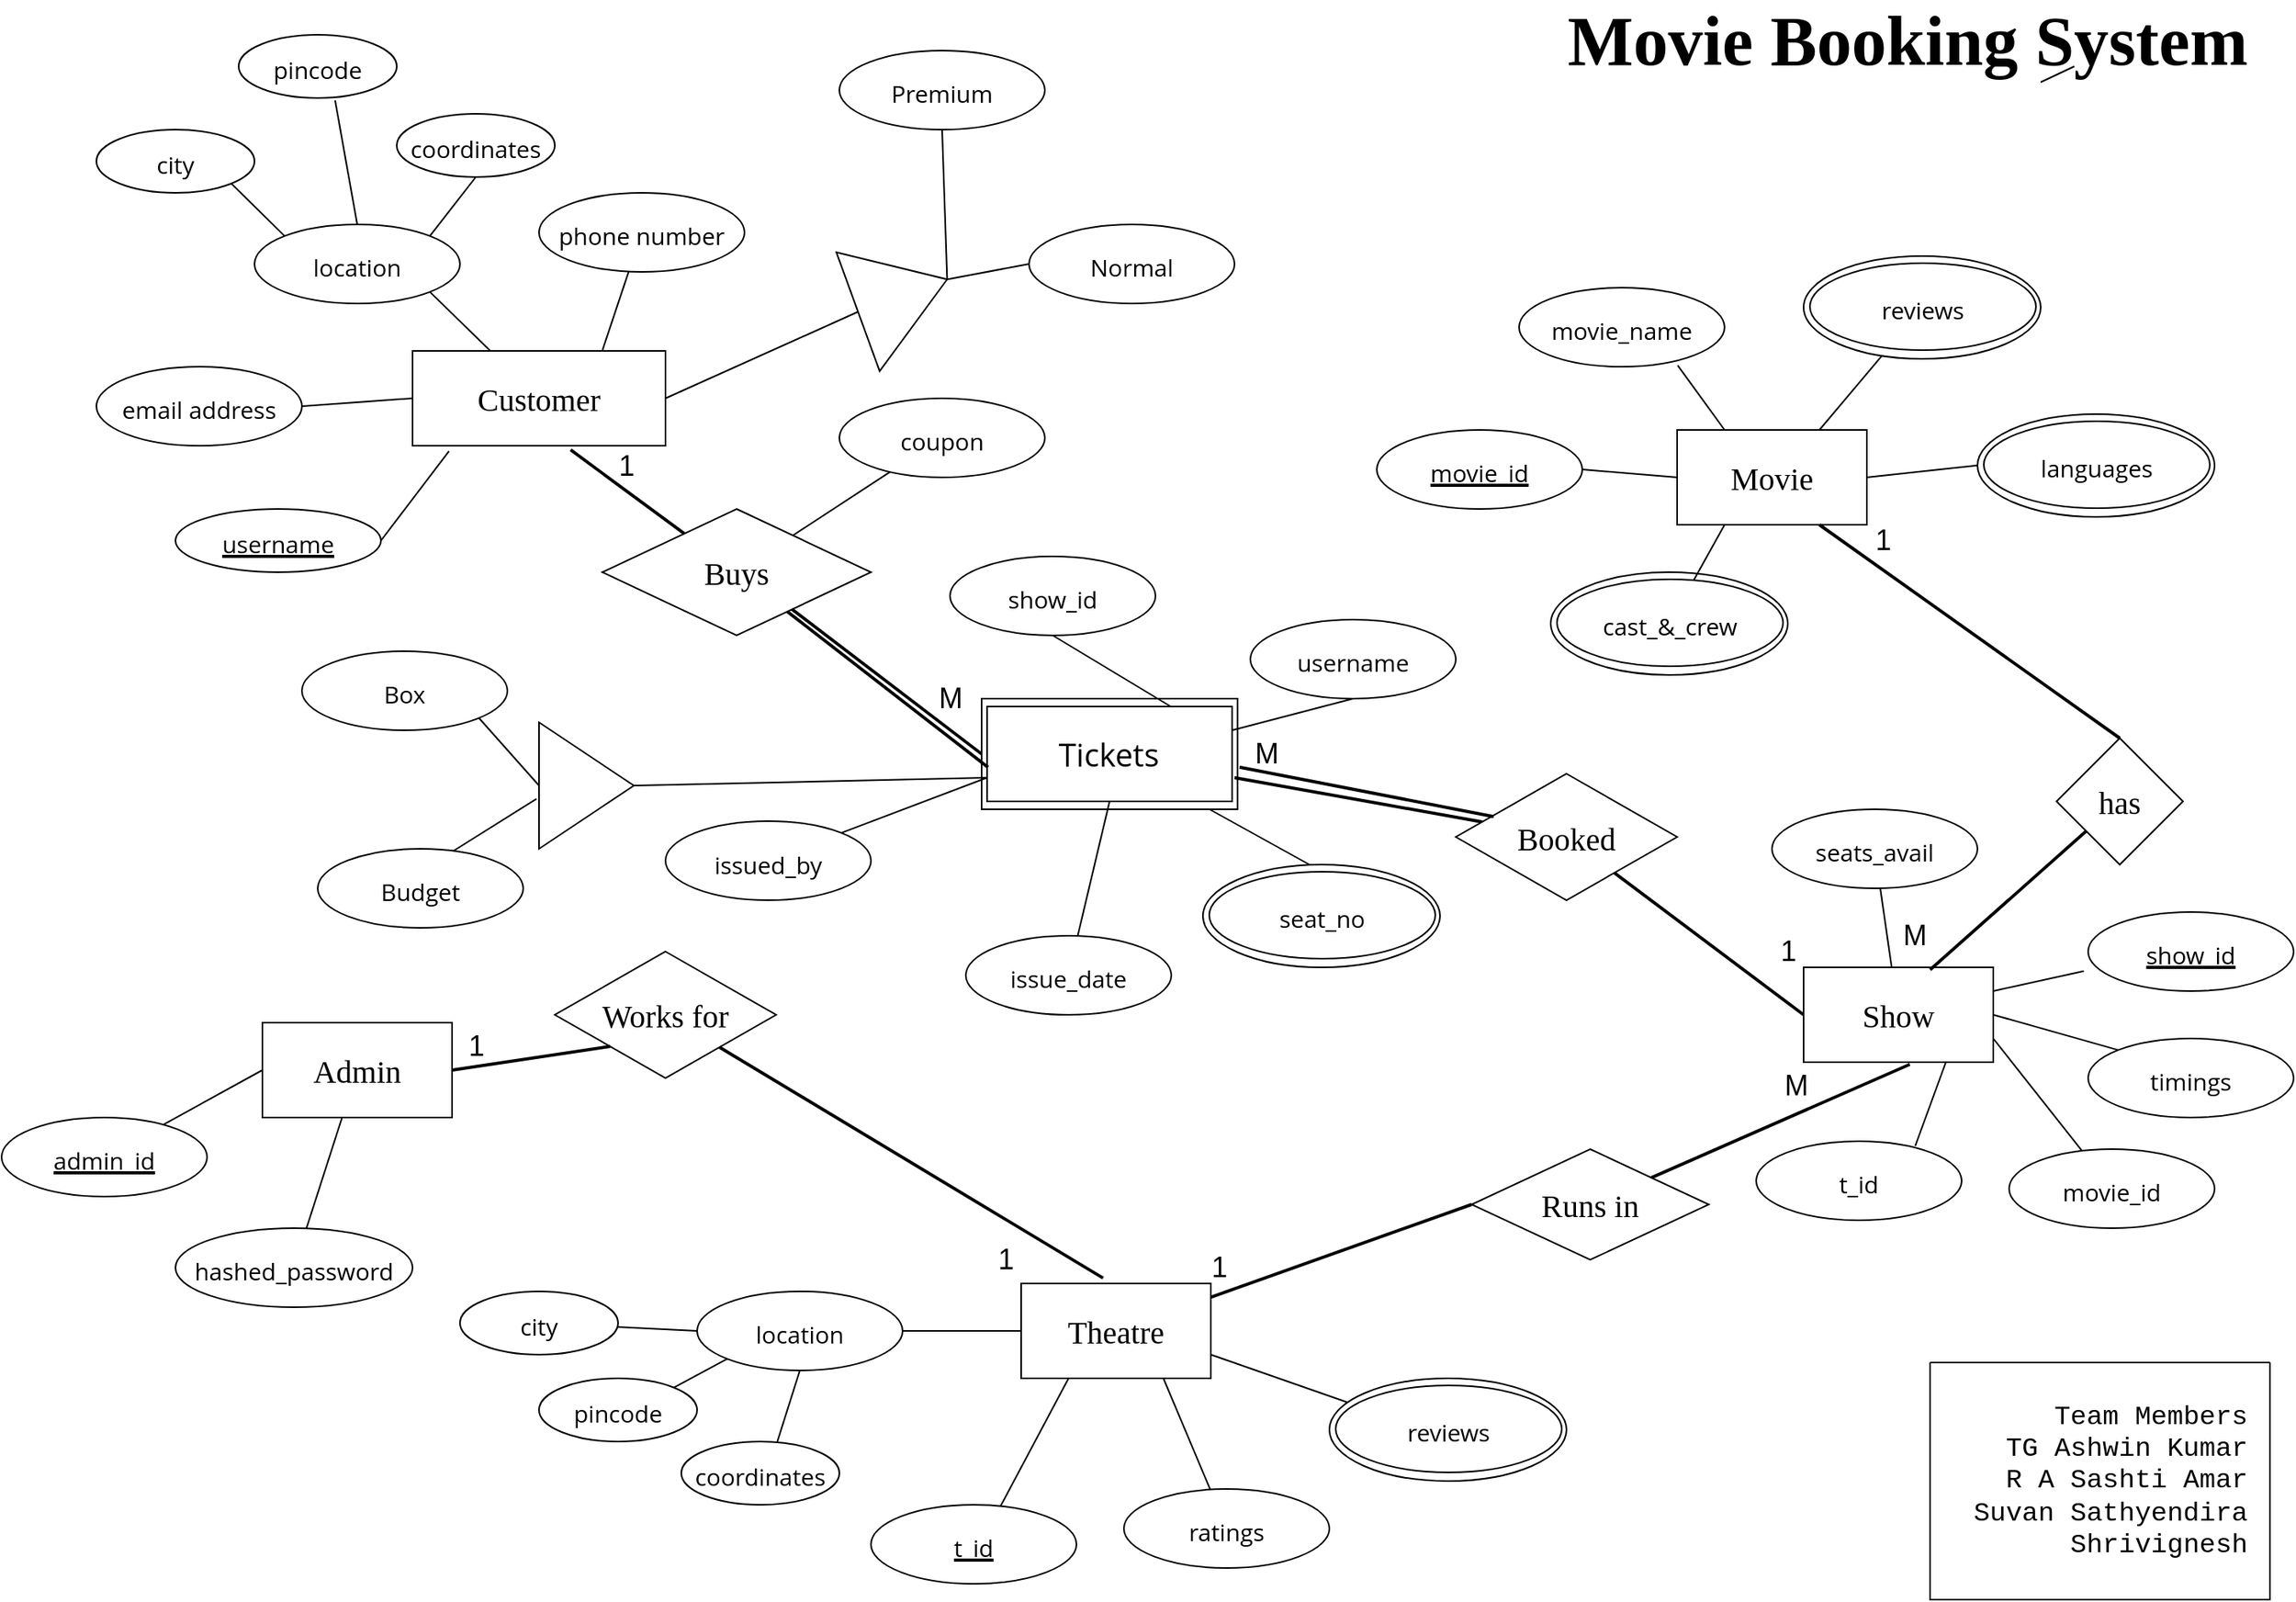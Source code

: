 <mxfile version="18.1.3" type="github">
  <diagram id="R2lEEEUBdFMjLlhIrx00" name="Page-1">
    <mxGraphModel dx="1888" dy="1639" grid="1" gridSize="10" guides="1" tooltips="1" connect="1" arrows="1" fold="1" page="1" pageScale="1" pageWidth="850" pageHeight="1100" math="0" shadow="0" extFonts="Permanent Marker^https://fonts.googleapis.com/css?family=Permanent+Marker">
      <root>
        <mxCell id="0" />
        <mxCell id="1" parent="0" />
        <mxCell id="-V91luH7FTuImWQMiuqp-3" value="" style="group;strokeColor=none;" parent="1" vertex="1" connectable="0">
          <mxGeometry x="400" y="290" width="161.88" height="70" as="geometry" />
        </mxCell>
        <mxCell id="-V91luH7FTuImWQMiuqp-2" value="" style="rounded=0;whiteSpace=wrap;html=1;" parent="-V91luH7FTuImWQMiuqp-3" vertex="1">
          <mxGeometry width="161.88" height="70" as="geometry" />
        </mxCell>
        <mxCell id="-V91luH7FTuImWQMiuqp-1" value="&lt;font data-font-src=&quot;https://fonts.googleapis.com/css?family=Open+Sans&quot; face=&quot;Open Sans&quot; style=&quot;font-size: 20px;&quot;&gt;Tickets&lt;/font&gt;" style="rounded=0;whiteSpace=wrap;html=1;" parent="-V91luH7FTuImWQMiuqp-3" vertex="1">
          <mxGeometry x="3.44" y="5" width="155" height="60" as="geometry" />
        </mxCell>
        <mxCell id="-V91luH7FTuImWQMiuqp-4" value="Customer" style="rounded=0;whiteSpace=wrap;html=1;fontFamily=Tahoma;fontSize=20;" parent="1" vertex="1">
          <mxGeometry x="40" y="70" width="160" height="60" as="geometry" />
        </mxCell>
        <mxCell id="-V91luH7FTuImWQMiuqp-5" value="Admin" style="rounded=0;whiteSpace=wrap;html=1;fontFamily=Tahoma;fontSize=20;" parent="1" vertex="1">
          <mxGeometry x="-55" y="495" width="120" height="60" as="geometry" />
        </mxCell>
        <mxCell id="-V91luH7FTuImWQMiuqp-92" style="edgeStyle=none;rounded=0;orthogonalLoop=1;jettySize=auto;html=1;exitX=1;exitY=0.5;exitDx=0;exitDy=0;entryX=0;entryY=0.5;entryDx=0;entryDy=0;fontFamily=Open Sans;fontSource=https%3A%2F%2Ffonts.googleapis.com%2Fcss%3Ffamily%3DOpen%2BSans;fontSize=15;startArrow=none;startFill=0;endArrow=none;endFill=0;" parent="1" source="-V91luH7FTuImWQMiuqp-6" target="-V91luH7FTuImWQMiuqp-91" edge="1">
          <mxGeometry relative="1" as="geometry" />
        </mxCell>
        <mxCell id="-V91luH7FTuImWQMiuqp-93" style="edgeStyle=none;rounded=0;orthogonalLoop=1;jettySize=auto;html=1;exitX=0.75;exitY=0;exitDx=0;exitDy=0;entryX=0.331;entryY=0.969;entryDx=0;entryDy=0;entryPerimeter=0;fontFamily=Open Sans;fontSource=https%3A%2F%2Ffonts.googleapis.com%2Fcss%3Ffamily%3DOpen%2BSans;fontSize=15;startArrow=none;startFill=0;endArrow=none;endFill=0;" parent="1" source="-V91luH7FTuImWQMiuqp-6" target="-V91luH7FTuImWQMiuqp-84" edge="1">
          <mxGeometry relative="1" as="geometry" />
        </mxCell>
        <mxCell id="-V91luH7FTuImWQMiuqp-94" style="edgeStyle=none;rounded=0;orthogonalLoop=1;jettySize=auto;html=1;exitX=0.25;exitY=0;exitDx=0;exitDy=0;entryX=0.772;entryY=0.983;entryDx=0;entryDy=0;entryPerimeter=0;fontFamily=Open Sans;fontSource=https%3A%2F%2Ffonts.googleapis.com%2Fcss%3Ffamily%3DOpen%2BSans;fontSize=15;startArrow=none;startFill=0;endArrow=none;endFill=0;" parent="1" source="-V91luH7FTuImWQMiuqp-6" target="-V91luH7FTuImWQMiuqp-86" edge="1">
          <mxGeometry relative="1" as="geometry" />
        </mxCell>
        <mxCell id="-V91luH7FTuImWQMiuqp-95" style="edgeStyle=none;rounded=0;orthogonalLoop=1;jettySize=auto;html=1;exitX=0;exitY=0.5;exitDx=0;exitDy=0;entryX=1;entryY=0.5;entryDx=0;entryDy=0;fontFamily=Open Sans;fontSource=https%3A%2F%2Ffonts.googleapis.com%2Fcss%3Ffamily%3DOpen%2BSans;fontSize=15;startArrow=none;startFill=0;endArrow=none;endFill=0;" parent="1" source="-V91luH7FTuImWQMiuqp-6" target="-V91luH7FTuImWQMiuqp-87" edge="1">
          <mxGeometry relative="1" as="geometry" />
        </mxCell>
        <mxCell id="-V91luH7FTuImWQMiuqp-6" value="Movie" style="rounded=0;whiteSpace=wrap;html=1;fontFamily=Tahoma;fontSize=20;" parent="1" vertex="1">
          <mxGeometry x="840" y="120" width="120" height="60" as="geometry" />
        </mxCell>
        <mxCell id="-V91luH7FTuImWQMiuqp-106" style="edgeStyle=none;rounded=0;orthogonalLoop=1;jettySize=auto;html=1;exitX=0.75;exitY=1;exitDx=0;exitDy=0;entryX=0.774;entryY=0.06;entryDx=0;entryDy=0;entryPerimeter=0;fontFamily=Open Sans;fontSource=https%3A%2F%2Ffonts.googleapis.com%2Fcss%3Ffamily%3DOpen%2BSans;fontSize=15;startArrow=none;startFill=0;endArrow=none;endFill=0;" parent="1" source="-V91luH7FTuImWQMiuqp-7" target="-V91luH7FTuImWQMiuqp-105" edge="1">
          <mxGeometry relative="1" as="geometry" />
        </mxCell>
        <mxCell id="-V91luH7FTuImWQMiuqp-107" style="edgeStyle=none;rounded=0;orthogonalLoop=1;jettySize=auto;html=1;exitX=1;exitY=0.75;exitDx=0;exitDy=0;fontFamily=Open Sans;fontSource=https%3A%2F%2Ffonts.googleapis.com%2Fcss%3Ffamily%3DOpen%2BSans;fontSize=15;startArrow=none;startFill=0;endArrow=none;endFill=0;" parent="1" source="-V91luH7FTuImWQMiuqp-7" target="-V91luH7FTuImWQMiuqp-104" edge="1">
          <mxGeometry relative="1" as="geometry" />
        </mxCell>
        <mxCell id="-V91luH7FTuImWQMiuqp-108" style="edgeStyle=none;rounded=0;orthogonalLoop=1;jettySize=auto;html=1;exitX=-0.021;exitY=0.747;exitDx=0;exitDy=0;fontFamily=Open Sans;fontSource=https%3A%2F%2Ffonts.googleapis.com%2Fcss%3Ffamily%3DOpen%2BSans;fontSize=15;startArrow=none;startFill=0;endArrow=none;endFill=0;exitPerimeter=0;entryX=1;entryY=0.25;entryDx=0;entryDy=0;" parent="1" source="-V91luH7FTuImWQMiuqp-102" target="-V91luH7FTuImWQMiuqp-7" edge="1">
          <mxGeometry relative="1" as="geometry" />
        </mxCell>
        <mxCell id="-V91luH7FTuImWQMiuqp-109" style="edgeStyle=none;rounded=0;orthogonalLoop=1;jettySize=auto;html=1;exitX=1;exitY=0.5;exitDx=0;exitDy=0;entryX=0;entryY=0;entryDx=0;entryDy=0;fontFamily=Open Sans;fontSource=https%3A%2F%2Ffonts.googleapis.com%2Fcss%3Ffamily%3DOpen%2BSans;fontSize=15;startArrow=none;startFill=0;endArrow=none;endFill=0;" parent="1" source="-V91luH7FTuImWQMiuqp-7" target="-V91luH7FTuImWQMiuqp-103" edge="1">
          <mxGeometry relative="1" as="geometry" />
        </mxCell>
        <mxCell id="-V91luH7FTuImWQMiuqp-7" value="Show" style="rounded=0;whiteSpace=wrap;html=1;fontFamily=Tahoma;fontSize=20;" parent="1" vertex="1">
          <mxGeometry x="920" y="460" width="120" height="60" as="geometry" />
        </mxCell>
        <mxCell id="-V91luH7FTuImWQMiuqp-8" value="Buys" style="rhombus;whiteSpace=wrap;html=1;fontFamily=Tahoma;fontSize=20;" parent="1" vertex="1">
          <mxGeometry x="160" y="170" width="170" height="80" as="geometry" />
        </mxCell>
        <mxCell id="-V91luH7FTuImWQMiuqp-16" style="rounded=0;orthogonalLoop=1;jettySize=auto;html=1;entryX=0;entryY=0.5;entryDx=0;entryDy=0;fontFamily=Tahoma;fontSize=20;startArrow=none;startFill=0;endArrow=none;endFill=0;strokeWidth=2;" parent="1" source="-V91luH7FTuImWQMiuqp-13" target="-V91luH7FTuImWQMiuqp-14" edge="1">
          <mxGeometry relative="1" as="geometry" />
        </mxCell>
        <mxCell id="-V91luH7FTuImWQMiuqp-73" style="edgeStyle=none;rounded=0;orthogonalLoop=1;jettySize=auto;html=1;exitX=0.25;exitY=1;exitDx=0;exitDy=0;entryX=0.627;entryY=0.034;entryDx=0;entryDy=0;entryPerimeter=0;fontFamily=Open Sans;fontSource=https%3A%2F%2Ffonts.googleapis.com%2Fcss%3Ffamily%3DOpen%2BSans;fontSize=15;startArrow=none;startFill=0;endArrow=none;endFill=0;" parent="1" source="-V91luH7FTuImWQMiuqp-13" target="-V91luH7FTuImWQMiuqp-65" edge="1">
          <mxGeometry relative="1" as="geometry" />
        </mxCell>
        <mxCell id="-V91luH7FTuImWQMiuqp-74" style="edgeStyle=none;rounded=0;orthogonalLoop=1;jettySize=auto;html=1;exitX=0.75;exitY=1;exitDx=0;exitDy=0;fontFamily=Open Sans;fontSource=https%3A%2F%2Ffonts.googleapis.com%2Fcss%3Ffamily%3DOpen%2BSans;fontSize=15;startArrow=none;startFill=0;endArrow=none;endFill=0;" parent="1" source="-V91luH7FTuImWQMiuqp-13" target="-V91luH7FTuImWQMiuqp-66" edge="1">
          <mxGeometry relative="1" as="geometry" />
        </mxCell>
        <mxCell id="-V91luH7FTuImWQMiuqp-75" style="edgeStyle=none;rounded=0;orthogonalLoop=1;jettySize=auto;html=1;exitX=1;exitY=0.75;exitDx=0;exitDy=0;entryX=0.075;entryY=0.233;entryDx=0;entryDy=0;entryPerimeter=0;fontFamily=Open Sans;fontSource=https%3A%2F%2Ffonts.googleapis.com%2Fcss%3Ffamily%3DOpen%2BSans;fontSize=15;startArrow=none;startFill=0;endArrow=none;endFill=0;" parent="1" source="-V91luH7FTuImWQMiuqp-13" target="-V91luH7FTuImWQMiuqp-71" edge="1">
          <mxGeometry relative="1" as="geometry" />
        </mxCell>
        <mxCell id="-V91luH7FTuImWQMiuqp-77" style="edgeStyle=none;rounded=0;orthogonalLoop=1;jettySize=auto;html=1;entryX=1;entryY=0.5;entryDx=0;entryDy=0;fontFamily=Open Sans;fontSource=https%3A%2F%2Ffonts.googleapis.com%2Fcss%3Ffamily%3DOpen%2BSans;fontSize=15;startArrow=none;startFill=0;endArrow=none;endFill=0;" parent="1" source="-V91luH7FTuImWQMiuqp-13" target="-V91luH7FTuImWQMiuqp-58" edge="1">
          <mxGeometry relative="1" as="geometry" />
        </mxCell>
        <mxCell id="-V91luH7FTuImWQMiuqp-13" value="Theatre" style="rounded=0;whiteSpace=wrap;html=1;fontFamily=Tahoma;fontSize=20;" parent="1" vertex="1">
          <mxGeometry x="425" y="660" width="120" height="60" as="geometry" />
        </mxCell>
        <mxCell id="-V91luH7FTuImWQMiuqp-17" style="rounded=0;orthogonalLoop=1;jettySize=auto;html=1;entryX=0.56;entryY=1.023;entryDx=0;entryDy=0;entryPerimeter=0;fontFamily=Tahoma;fontSize=20;startArrow=none;startFill=0;endArrow=none;endFill=0;strokeWidth=2;" parent="1" source="-V91luH7FTuImWQMiuqp-14" target="-V91luH7FTuImWQMiuqp-7" edge="1">
          <mxGeometry relative="1" as="geometry" />
        </mxCell>
        <mxCell id="-V91luH7FTuImWQMiuqp-14" value="Runs in" style="rhombus;whiteSpace=wrap;html=1;fontFamily=Tahoma;fontSize=20;" parent="1" vertex="1">
          <mxGeometry x="710" y="575" width="150" height="70" as="geometry" />
        </mxCell>
        <mxCell id="-V91luH7FTuImWQMiuqp-18" value="Works for" style="rhombus;whiteSpace=wrap;html=1;fontFamily=Tahoma;fontSize=20;" parent="1" vertex="1">
          <mxGeometry x="130" y="450" width="140" height="80" as="geometry" />
        </mxCell>
        <mxCell id="-V91luH7FTuImWQMiuqp-22" style="rounded=0;orthogonalLoop=1;jettySize=auto;html=1;fontFamily=Tahoma;fontSize=20;startArrow=none;startFill=0;entryX=0.667;entryY=0.025;entryDx=0;entryDy=0;entryPerimeter=0;endArrow=none;endFill=0;strokeWidth=2;" parent="1" source="-V91luH7FTuImWQMiuqp-21" target="-V91luH7FTuImWQMiuqp-7" edge="1">
          <mxGeometry relative="1" as="geometry">
            <mxPoint x="890" y="410" as="targetPoint" />
          </mxGeometry>
        </mxCell>
        <mxCell id="-V91luH7FTuImWQMiuqp-23" style="rounded=0;orthogonalLoop=1;jettySize=auto;html=1;entryX=0.75;entryY=1;entryDx=0;entryDy=0;fontFamily=Tahoma;fontSize=20;exitX=0.5;exitY=0;exitDx=0;exitDy=0;startArrow=none;startFill=0;endArrow=none;endFill=0;strokeWidth=2;" parent="1" source="-V91luH7FTuImWQMiuqp-21" target="-V91luH7FTuImWQMiuqp-6" edge="1">
          <mxGeometry relative="1" as="geometry" />
        </mxCell>
        <mxCell id="-V91luH7FTuImWQMiuqp-21" value="has" style="rhombus;whiteSpace=wrap;html=1;fontFamily=Tahoma;fontSize=20;" parent="1" vertex="1">
          <mxGeometry x="1080" y="315" width="80" height="80" as="geometry" />
        </mxCell>
        <mxCell id="-V91luH7FTuImWQMiuqp-25" style="rounded=0;orthogonalLoop=1;jettySize=auto;html=1;fontFamily=Tahoma;fontSize=20;startArrow=none;startFill=0;endArrow=none;endFill=0;strokeWidth=2;" parent="1" source="-V91luH7FTuImWQMiuqp-24" edge="1">
          <mxGeometry relative="1" as="geometry">
            <mxPoint x="560" y="340" as="targetPoint" />
          </mxGeometry>
        </mxCell>
        <mxCell id="-V91luH7FTuImWQMiuqp-26" style="rounded=0;orthogonalLoop=1;jettySize=auto;html=1;entryX=0;entryY=0.5;entryDx=0;entryDy=0;fontFamily=Tahoma;fontSize=20;startArrow=none;startFill=0;endArrow=none;endFill=0;strokeWidth=2;" parent="1" source="-V91luH7FTuImWQMiuqp-24" target="-V91luH7FTuImWQMiuqp-7" edge="1">
          <mxGeometry relative="1" as="geometry" />
        </mxCell>
        <mxCell id="-V91luH7FTuImWQMiuqp-24" value="Booked" style="rhombus;whiteSpace=wrap;html=1;fontFamily=Tahoma;fontSize=20;" parent="1" vertex="1">
          <mxGeometry x="700" y="337.5" width="140" height="80" as="geometry" />
        </mxCell>
        <mxCell id="-V91luH7FTuImWQMiuqp-40" style="edgeStyle=none;rounded=0;orthogonalLoop=1;jettySize=auto;html=1;exitX=1;exitY=0.5;exitDx=0;exitDy=0;entryX=0.144;entryY=1.058;entryDx=0;entryDy=0;entryPerimeter=0;fontFamily=Open Sans;fontSource=https%3A%2F%2Ffonts.googleapis.com%2Fcss%3Ffamily%3DOpen%2BSans;fontSize=15;startArrow=none;startFill=0;endArrow=none;endFill=0;" parent="1" source="-V91luH7FTuImWQMiuqp-27" target="-V91luH7FTuImWQMiuqp-4" edge="1">
          <mxGeometry relative="1" as="geometry" />
        </mxCell>
        <mxCell id="-V91luH7FTuImWQMiuqp-27" value="&lt;font data-font-src=&quot;https://fonts.googleapis.com/css?family=Open+Sans&quot; face=&quot;Open Sans&quot; style=&quot;font-size: 15px;&quot;&gt;username&lt;/font&gt;" style="ellipse;whiteSpace=wrap;html=1;fontFamily=Tahoma;fontSize=20;fontStyle=4" parent="1" vertex="1">
          <mxGeometry x="-110" y="170" width="130" height="40" as="geometry" />
        </mxCell>
        <mxCell id="-V91luH7FTuImWQMiuqp-39" style="rounded=0;orthogonalLoop=1;jettySize=auto;html=1;exitX=1;exitY=0.5;exitDx=0;exitDy=0;entryX=0;entryY=0.5;entryDx=0;entryDy=0;fontFamily=Open Sans;fontSource=https%3A%2F%2Ffonts.googleapis.com%2Fcss%3Ffamily%3DOpen%2BSans;fontSize=15;startArrow=none;startFill=0;endArrow=none;endFill=0;" parent="1" source="-V91luH7FTuImWQMiuqp-28" target="-V91luH7FTuImWQMiuqp-4" edge="1">
          <mxGeometry relative="1" as="geometry" />
        </mxCell>
        <mxCell id="-V91luH7FTuImWQMiuqp-28" value="&lt;font data-font-src=&quot;https://fonts.googleapis.com/css?family=Open+Sans&quot; face=&quot;Open Sans&quot; style=&quot;font-size: 15px;&quot;&gt;email address&lt;/font&gt;" style="ellipse;whiteSpace=wrap;html=1;fontFamily=Tahoma;fontSize=20;fontStyle=0" parent="1" vertex="1">
          <mxGeometry x="-160" y="80" width="130" height="50" as="geometry" />
        </mxCell>
        <mxCell id="-V91luH7FTuImWQMiuqp-36" style="rounded=0;orthogonalLoop=1;jettySize=auto;html=1;exitX=0;exitY=0;exitDx=0;exitDy=0;entryX=1;entryY=1;entryDx=0;entryDy=0;fontFamily=Open Sans;fontSource=https%3A%2F%2Ffonts.googleapis.com%2Fcss%3Ffamily%3DOpen%2BSans;fontSize=15;endArrow=none;endFill=0;" parent="1" source="-V91luH7FTuImWQMiuqp-29" target="-V91luH7FTuImWQMiuqp-31" edge="1">
          <mxGeometry relative="1" as="geometry" />
        </mxCell>
        <mxCell id="-V91luH7FTuImWQMiuqp-37" style="rounded=0;orthogonalLoop=1;jettySize=auto;html=1;exitX=0.5;exitY=0;exitDx=0;exitDy=0;entryX=0.61;entryY=1.037;entryDx=0;entryDy=0;entryPerimeter=0;fontFamily=Open Sans;fontSource=https%3A%2F%2Ffonts.googleapis.com%2Fcss%3Ffamily%3DOpen%2BSans;fontSize=15;endArrow=none;endFill=0;" parent="1" source="-V91luH7FTuImWQMiuqp-29" target="-V91luH7FTuImWQMiuqp-33" edge="1">
          <mxGeometry relative="1" as="geometry" />
        </mxCell>
        <mxCell id="-V91luH7FTuImWQMiuqp-38" style="rounded=0;orthogonalLoop=1;jettySize=auto;html=1;exitX=1;exitY=0;exitDx=0;exitDy=0;entryX=0.5;entryY=1;entryDx=0;entryDy=0;fontFamily=Open Sans;fontSource=https%3A%2F%2Ffonts.googleapis.com%2Fcss%3Ffamily%3DOpen%2BSans;fontSize=15;endArrow=none;endFill=0;" parent="1" source="-V91luH7FTuImWQMiuqp-29" target="-V91luH7FTuImWQMiuqp-34" edge="1">
          <mxGeometry relative="1" as="geometry" />
        </mxCell>
        <mxCell id="-V91luH7FTuImWQMiuqp-41" style="edgeStyle=none;rounded=0;orthogonalLoop=1;jettySize=auto;html=1;exitX=1;exitY=1;exitDx=0;exitDy=0;fontFamily=Open Sans;fontSource=https%3A%2F%2Ffonts.googleapis.com%2Fcss%3Ffamily%3DOpen%2BSans;fontSize=15;startArrow=none;startFill=0;endArrow=none;endFill=0;" parent="1" source="-V91luH7FTuImWQMiuqp-29" target="-V91luH7FTuImWQMiuqp-4" edge="1">
          <mxGeometry relative="1" as="geometry" />
        </mxCell>
        <mxCell id="-V91luH7FTuImWQMiuqp-29" value="&lt;font data-font-src=&quot;https://fonts.googleapis.com/css?family=Open+Sans&quot; face=&quot;Open Sans&quot; style=&quot;font-size: 15px;&quot;&gt;location&lt;/font&gt;" style="ellipse;whiteSpace=wrap;html=1;fontFamily=Tahoma;fontSize=20;fontStyle=0" parent="1" vertex="1">
          <mxGeometry x="-60" y="-10" width="130" height="50" as="geometry" />
        </mxCell>
        <mxCell id="-V91luH7FTuImWQMiuqp-42" style="edgeStyle=none;rounded=0;orthogonalLoop=1;jettySize=auto;html=1;entryX=0.75;entryY=0;entryDx=0;entryDy=0;fontFamily=Open Sans;fontSource=https%3A%2F%2Ffonts.googleapis.com%2Fcss%3Ffamily%3DOpen%2BSans;fontSize=15;startArrow=none;startFill=0;endArrow=none;endFill=0;" parent="1" source="-V91luH7FTuImWQMiuqp-30" target="-V91luH7FTuImWQMiuqp-4" edge="1">
          <mxGeometry relative="1" as="geometry" />
        </mxCell>
        <mxCell id="-V91luH7FTuImWQMiuqp-30" value="&lt;font data-font-src=&quot;https://fonts.googleapis.com/css?family=Open+Sans&quot; face=&quot;Open Sans&quot; style=&quot;font-size: 15px;&quot;&gt;phone number&lt;/font&gt;" style="ellipse;whiteSpace=wrap;html=1;fontFamily=Tahoma;fontSize=20;fontStyle=0" parent="1" vertex="1">
          <mxGeometry x="120" y="-30" width="130" height="50" as="geometry" />
        </mxCell>
        <mxCell id="-V91luH7FTuImWQMiuqp-31" value="&lt;font data-font-src=&quot;https://fonts.googleapis.com/css?family=Open+Sans&quot; face=&quot;Open Sans&quot; style=&quot;font-size: 15px;&quot;&gt;city&lt;/font&gt;" style="ellipse;whiteSpace=wrap;html=1;fontFamily=Tahoma;fontSize=20;fontStyle=0" parent="1" vertex="1">
          <mxGeometry x="-160" y="-70" width="100" height="40" as="geometry" />
        </mxCell>
        <mxCell id="-V91luH7FTuImWQMiuqp-33" value="&lt;font data-font-src=&quot;https://fonts.googleapis.com/css?family=Open+Sans&quot; face=&quot;Open Sans&quot; style=&quot;font-size: 15px;&quot;&gt;pincode&lt;/font&gt;" style="ellipse;whiteSpace=wrap;html=1;fontFamily=Tahoma;fontSize=20;fontStyle=0" parent="1" vertex="1">
          <mxGeometry x="-70" y="-130" width="100" height="40" as="geometry" />
        </mxCell>
        <mxCell id="-V91luH7FTuImWQMiuqp-34" value="&lt;font face=&quot;Open Sans&quot;&gt;&lt;span style=&quot;font-size: 15px;&quot;&gt;coordinates&lt;/span&gt;&lt;/font&gt;" style="ellipse;whiteSpace=wrap;html=1;fontFamily=Tahoma;fontSize=20;fontStyle=0" parent="1" vertex="1">
          <mxGeometry x="30" y="-80" width="100" height="40" as="geometry" />
        </mxCell>
        <mxCell id="-V91luH7FTuImWQMiuqp-35" style="edgeStyle=orthogonalEdgeStyle;rounded=0;orthogonalLoop=1;jettySize=auto;html=1;exitX=0.5;exitY=1;exitDx=0;exitDy=0;fontFamily=Open Sans;fontSource=https%3A%2F%2Ffonts.googleapis.com%2Fcss%3Ffamily%3DOpen%2BSans;fontSize=15;" parent="1" source="-V91luH7FTuImWQMiuqp-34" target="-V91luH7FTuImWQMiuqp-34" edge="1">
          <mxGeometry relative="1" as="geometry" />
        </mxCell>
        <mxCell id="-V91luH7FTuImWQMiuqp-52" style="edgeStyle=none;rounded=0;orthogonalLoop=1;jettySize=auto;html=1;exitX=0.5;exitY=1;exitDx=0;exitDy=0;entryX=0.75;entryY=0;entryDx=0;entryDy=0;fontFamily=Open Sans;fontSource=https%3A%2F%2Ffonts.googleapis.com%2Fcss%3Ffamily%3DOpen%2BSans;fontSize=15;startArrow=none;startFill=0;endArrow=none;endFill=0;" parent="1" source="-V91luH7FTuImWQMiuqp-43" target="-V91luH7FTuImWQMiuqp-1" edge="1">
          <mxGeometry relative="1" as="geometry" />
        </mxCell>
        <mxCell id="-V91luH7FTuImWQMiuqp-43" value="&lt;font data-font-src=&quot;https://fonts.googleapis.com/css?family=Open+Sans&quot; face=&quot;Open Sans&quot; style=&quot;font-size: 15px;&quot;&gt;show_id&lt;/font&gt;" style="ellipse;whiteSpace=wrap;html=1;fontFamily=Tahoma;fontSize=20;fontStyle=0" parent="1" vertex="1">
          <mxGeometry x="380" y="200" width="130" height="50" as="geometry" />
        </mxCell>
        <mxCell id="-V91luH7FTuImWQMiuqp-51" style="edgeStyle=none;rounded=0;orthogonalLoop=1;jettySize=auto;html=1;exitX=0.5;exitY=1;exitDx=0;exitDy=0;entryX=1;entryY=0.25;entryDx=0;entryDy=0;fontFamily=Open Sans;fontSource=https%3A%2F%2Ffonts.googleapis.com%2Fcss%3Ffamily%3DOpen%2BSans;fontSize=15;startArrow=none;startFill=0;endArrow=none;endFill=0;" parent="1" source="-V91luH7FTuImWQMiuqp-44" target="-V91luH7FTuImWQMiuqp-1" edge="1">
          <mxGeometry relative="1" as="geometry" />
        </mxCell>
        <mxCell id="-V91luH7FTuImWQMiuqp-44" value="&lt;font data-font-src=&quot;https://fonts.googleapis.com/css?family=Open+Sans&quot; face=&quot;Open Sans&quot; style=&quot;font-size: 15px;&quot;&gt;username&lt;/font&gt;" style="ellipse;whiteSpace=wrap;html=1;fontFamily=Tahoma;fontSize=20;fontStyle=0" parent="1" vertex="1">
          <mxGeometry x="570" y="240" width="130" height="50" as="geometry" />
        </mxCell>
        <mxCell id="-V91luH7FTuImWQMiuqp-49" style="edgeStyle=none;rounded=0;orthogonalLoop=1;jettySize=auto;html=1;exitX=0.5;exitY=0;exitDx=0;exitDy=0;fontFamily=Open Sans;fontSource=https%3A%2F%2Ffonts.googleapis.com%2Fcss%3Ffamily%3DOpen%2BSans;fontSize=15;startArrow=none;startFill=0;endArrow=none;endFill=0;" parent="1" source="-V91luH7FTuImWQMiuqp-46" target="-V91luH7FTuImWQMiuqp-2" edge="1">
          <mxGeometry relative="1" as="geometry" />
        </mxCell>
        <mxCell id="-V91luH7FTuImWQMiuqp-53" style="edgeStyle=none;rounded=0;orthogonalLoop=1;jettySize=auto;html=1;fontFamily=Open Sans;fontSource=https%3A%2F%2Ffonts.googleapis.com%2Fcss%3Ffamily%3DOpen%2BSans;fontSize=15;startArrow=none;startFill=0;endArrow=none;endFill=0;entryX=0.5;entryY=1;entryDx=0;entryDy=0;" parent="1" source="-V91luH7FTuImWQMiuqp-48" target="-V91luH7FTuImWQMiuqp-1" edge="1">
          <mxGeometry relative="1" as="geometry">
            <mxPoint x="470" y="370" as="targetPoint" />
          </mxGeometry>
        </mxCell>
        <mxCell id="-V91luH7FTuImWQMiuqp-48" value="&lt;font data-font-src=&quot;https://fonts.googleapis.com/css?family=Open+Sans&quot; face=&quot;Open Sans&quot; style=&quot;font-size: 15px;&quot;&gt;issue_date&lt;/font&gt;" style="ellipse;whiteSpace=wrap;html=1;fontFamily=Tahoma;fontSize=20;fontStyle=0" parent="1" vertex="1">
          <mxGeometry x="390" y="440" width="130" height="50" as="geometry" />
        </mxCell>
        <mxCell id="-V91luH7FTuImWQMiuqp-56" style="edgeStyle=none;rounded=0;orthogonalLoop=1;jettySize=auto;html=1;entryX=0;entryY=0.5;entryDx=0;entryDy=0;fontFamily=Open Sans;fontSource=https%3A%2F%2Ffonts.googleapis.com%2Fcss%3Ffamily%3DOpen%2BSans;fontSize=15;startArrow=none;startFill=0;endArrow=none;endFill=0;" parent="1" source="-V91luH7FTuImWQMiuqp-54" target="-V91luH7FTuImWQMiuqp-5" edge="1">
          <mxGeometry relative="1" as="geometry" />
        </mxCell>
        <mxCell id="-V91luH7FTuImWQMiuqp-54" value="&lt;font data-font-src=&quot;https://fonts.googleapis.com/css?family=Open+Sans&quot; face=&quot;Open Sans&quot; style=&quot;font-size: 15px;&quot;&gt;admin_id&lt;/font&gt;" style="ellipse;whiteSpace=wrap;html=1;fontFamily=Tahoma;fontSize=20;fontStyle=4" parent="1" vertex="1">
          <mxGeometry x="-220" y="555" width="130" height="50" as="geometry" />
        </mxCell>
        <mxCell id="-V91luH7FTuImWQMiuqp-57" style="edgeStyle=none;rounded=0;orthogonalLoop=1;jettySize=auto;html=1;fontFamily=Open Sans;fontSource=https%3A%2F%2Ffonts.googleapis.com%2Fcss%3Ffamily%3DOpen%2BSans;fontSize=15;startArrow=none;startFill=0;endArrow=none;endFill=0;" parent="1" source="-V91luH7FTuImWQMiuqp-55" target="-V91luH7FTuImWQMiuqp-5" edge="1">
          <mxGeometry relative="1" as="geometry" />
        </mxCell>
        <mxCell id="-V91luH7FTuImWQMiuqp-55" value="&lt;font data-font-src=&quot;https://fonts.googleapis.com/css?family=Open+Sans&quot; face=&quot;Open Sans&quot; style=&quot;font-size: 15px;&quot;&gt;hashed_password&lt;/font&gt;" style="ellipse;whiteSpace=wrap;html=1;fontFamily=Tahoma;fontSize=20;fontStyle=0" parent="1" vertex="1">
          <mxGeometry x="-110" y="625" width="150" height="50" as="geometry" />
        </mxCell>
        <mxCell id="-V91luH7FTuImWQMiuqp-78" style="edgeStyle=none;rounded=0;orthogonalLoop=1;jettySize=auto;html=1;exitX=0.5;exitY=1;exitDx=0;exitDy=0;entryX=0.601;entryY=0.053;entryDx=0;entryDy=0;entryPerimeter=0;fontFamily=Open Sans;fontSource=https%3A%2F%2Ffonts.googleapis.com%2Fcss%3Ffamily%3DOpen%2BSans;fontSize=15;startArrow=none;startFill=0;endArrow=none;endFill=0;" parent="1" source="-V91luH7FTuImWQMiuqp-58" target="-V91luH7FTuImWQMiuqp-61" edge="1">
          <mxGeometry relative="1" as="geometry" />
        </mxCell>
        <mxCell id="-V91luH7FTuImWQMiuqp-79" style="edgeStyle=none;rounded=0;orthogonalLoop=1;jettySize=auto;html=1;exitX=0;exitY=1;exitDx=0;exitDy=0;entryX=1;entryY=0;entryDx=0;entryDy=0;fontFamily=Open Sans;fontSource=https%3A%2F%2Ffonts.googleapis.com%2Fcss%3Ffamily%3DOpen%2BSans;fontSize=15;startArrow=none;startFill=0;endArrow=none;endFill=0;" parent="1" source="-V91luH7FTuImWQMiuqp-58" target="-V91luH7FTuImWQMiuqp-60" edge="1">
          <mxGeometry relative="1" as="geometry" />
        </mxCell>
        <mxCell id="-V91luH7FTuImWQMiuqp-80" style="edgeStyle=none;rounded=0;orthogonalLoop=1;jettySize=auto;html=1;exitX=0;exitY=0.5;exitDx=0;exitDy=0;fontFamily=Open Sans;fontSource=https%3A%2F%2Ffonts.googleapis.com%2Fcss%3Ffamily%3DOpen%2BSans;fontSize=15;startArrow=none;startFill=0;endArrow=none;endFill=0;" parent="1" source="-V91luH7FTuImWQMiuqp-58" target="-V91luH7FTuImWQMiuqp-59" edge="1">
          <mxGeometry relative="1" as="geometry" />
        </mxCell>
        <mxCell id="-V91luH7FTuImWQMiuqp-58" value="&lt;font data-font-src=&quot;https://fonts.googleapis.com/css?family=Open+Sans&quot; face=&quot;Open Sans&quot; style=&quot;font-size: 15px;&quot;&gt;location&lt;/font&gt;" style="ellipse;whiteSpace=wrap;html=1;fontFamily=Tahoma;fontSize=20;fontStyle=0" parent="1" vertex="1">
          <mxGeometry x="220" y="665" width="130" height="50" as="geometry" />
        </mxCell>
        <mxCell id="-V91luH7FTuImWQMiuqp-59" value="&lt;font data-font-src=&quot;https://fonts.googleapis.com/css?family=Open+Sans&quot; face=&quot;Open Sans&quot; style=&quot;font-size: 15px;&quot;&gt;city&lt;/font&gt;" style="ellipse;whiteSpace=wrap;html=1;fontFamily=Tahoma;fontSize=20;fontStyle=0" parent="1" vertex="1">
          <mxGeometry x="70" y="665" width="100" height="40" as="geometry" />
        </mxCell>
        <mxCell id="-V91luH7FTuImWQMiuqp-60" value="&lt;font data-font-src=&quot;https://fonts.googleapis.com/css?family=Open+Sans&quot; face=&quot;Open Sans&quot; style=&quot;font-size: 15px;&quot;&gt;pincode&lt;/font&gt;" style="ellipse;whiteSpace=wrap;html=1;fontFamily=Tahoma;fontSize=20;fontStyle=0" parent="1" vertex="1">
          <mxGeometry x="120" y="720" width="100" height="40" as="geometry" />
        </mxCell>
        <mxCell id="-V91luH7FTuImWQMiuqp-61" value="&lt;font face=&quot;Open Sans&quot;&gt;&lt;span style=&quot;font-size: 15px;&quot;&gt;coordinates&lt;/span&gt;&lt;/font&gt;" style="ellipse;whiteSpace=wrap;html=1;fontFamily=Tahoma;fontSize=20;fontStyle=0" parent="1" vertex="1">
          <mxGeometry x="210" y="760" width="100" height="40" as="geometry" />
        </mxCell>
        <mxCell id="-V91luH7FTuImWQMiuqp-65" value="&lt;font data-font-src=&quot;https://fonts.googleapis.com/css?family=Open+Sans&quot; face=&quot;Open Sans&quot; style=&quot;font-size: 15px;&quot;&gt;t_id&lt;/font&gt;" style="ellipse;whiteSpace=wrap;html=1;fontFamily=Tahoma;fontSize=20;fontStyle=4" parent="1" vertex="1">
          <mxGeometry x="330" y="800" width="130" height="50" as="geometry" />
        </mxCell>
        <mxCell id="-V91luH7FTuImWQMiuqp-66" value="&lt;font data-font-src=&quot;https://fonts.googleapis.com/css?family=Open+Sans&quot; face=&quot;Open Sans&quot; style=&quot;font-size: 15px;&quot;&gt;ratings&lt;/font&gt;" style="ellipse;whiteSpace=wrap;html=1;fontFamily=Tahoma;fontSize=20;fontStyle=0" parent="1" vertex="1">
          <mxGeometry x="490" y="790" width="130" height="50" as="geometry" />
        </mxCell>
        <mxCell id="-V91luH7FTuImWQMiuqp-69" value="" style="group" parent="1" vertex="1" connectable="0">
          <mxGeometry x="540" y="395" width="150" height="65" as="geometry" />
        </mxCell>
        <mxCell id="-V91luH7FTuImWQMiuqp-47" value="&lt;font data-font-src=&quot;https://fonts.googleapis.com/css?family=Open+Sans&quot; face=&quot;Open Sans&quot; style=&quot;font-size: 15px;&quot;&gt;seat_no&lt;/font&gt;" style="ellipse;whiteSpace=wrap;html=1;fontFamily=Tahoma;fontSize=20;fontStyle=0;container=1;" parent="-V91luH7FTuImWQMiuqp-69" vertex="1">
          <mxGeometry width="150" height="65" as="geometry" />
        </mxCell>
        <mxCell id="-V91luH7FTuImWQMiuqp-46" value="&lt;font data-font-src=&quot;https://fonts.googleapis.com/css?family=Open+Sans&quot; face=&quot;Open Sans&quot; style=&quot;font-size: 15px;&quot;&gt;seat_no&lt;/font&gt;" style="ellipse;whiteSpace=wrap;html=1;fontFamily=Tahoma;fontSize=20;fontStyle=0" parent="-V91luH7FTuImWQMiuqp-69" vertex="1">
          <mxGeometry x="4" y="4.5" width="143" height="55" as="geometry" />
        </mxCell>
        <mxCell id="-V91luH7FTuImWQMiuqp-70" value="" style="group" parent="1" vertex="1" connectable="0">
          <mxGeometry x="620" y="720" width="150" height="65" as="geometry" />
        </mxCell>
        <mxCell id="-V91luH7FTuImWQMiuqp-71" value="&lt;font data-font-src=&quot;https://fonts.googleapis.com/css?family=Open+Sans&quot; face=&quot;Open Sans&quot; style=&quot;font-size: 15px;&quot;&gt;seat_no&lt;/font&gt;" style="ellipse;whiteSpace=wrap;html=1;fontFamily=Tahoma;fontSize=20;fontStyle=0;container=1;" parent="-V91luH7FTuImWQMiuqp-70" vertex="1">
          <mxGeometry width="150" height="65" as="geometry" />
        </mxCell>
        <mxCell id="-V91luH7FTuImWQMiuqp-72" value="&lt;font data-font-src=&quot;https://fonts.googleapis.com/css?family=Open+Sans&quot; face=&quot;Open Sans&quot; style=&quot;font-size: 15px;&quot;&gt;reviews&lt;/font&gt;" style="ellipse;whiteSpace=wrap;html=1;fontFamily=Tahoma;fontSize=20;fontStyle=0" parent="-V91luH7FTuImWQMiuqp-70" vertex="1">
          <mxGeometry x="4" y="4.5" width="143" height="55" as="geometry" />
        </mxCell>
        <mxCell id="-V91luH7FTuImWQMiuqp-82" style="edgeStyle=none;rounded=0;orthogonalLoop=1;jettySize=auto;html=1;entryX=0;entryY=0.75;entryDx=0;entryDy=0;fontFamily=Open Sans;fontSource=https%3A%2F%2Ffonts.googleapis.com%2Fcss%3Ffamily%3DOpen%2BSans;fontSize=15;startArrow=none;startFill=0;endArrow=none;endFill=0;" parent="1" source="-V91luH7FTuImWQMiuqp-81" target="-V91luH7FTuImWQMiuqp-1" edge="1">
          <mxGeometry relative="1" as="geometry" />
        </mxCell>
        <mxCell id="-V91luH7FTuImWQMiuqp-81" value="&lt;font data-font-src=&quot;https://fonts.googleapis.com/css?family=Open+Sans&quot; face=&quot;Open Sans&quot; style=&quot;font-size: 15px;&quot;&gt;issued_by&lt;/font&gt;" style="ellipse;whiteSpace=wrap;html=1;fontFamily=Tahoma;fontSize=20;fontStyle=0" parent="1" vertex="1">
          <mxGeometry x="200" y="367.5" width="130" height="50" as="geometry" />
        </mxCell>
        <mxCell id="-V91luH7FTuImWQMiuqp-83" value="" style="group" parent="1" vertex="1" connectable="0">
          <mxGeometry x="920" y="10" width="150" height="65" as="geometry" />
        </mxCell>
        <mxCell id="-V91luH7FTuImWQMiuqp-84" value="&lt;font data-font-src=&quot;https://fonts.googleapis.com/css?family=Open+Sans&quot; face=&quot;Open Sans&quot; style=&quot;font-size: 15px;&quot;&gt;seat_no&lt;/font&gt;" style="ellipse;whiteSpace=wrap;html=1;fontFamily=Tahoma;fontSize=20;fontStyle=0;container=1;" parent="-V91luH7FTuImWQMiuqp-83" vertex="1">
          <mxGeometry width="150" height="65" as="geometry" />
        </mxCell>
        <mxCell id="-V91luH7FTuImWQMiuqp-85" value="&lt;font data-font-src=&quot;https://fonts.googleapis.com/css?family=Open+Sans&quot; face=&quot;Open Sans&quot; style=&quot;font-size: 15px;&quot;&gt;reviews&lt;/font&gt;" style="ellipse;whiteSpace=wrap;html=1;fontFamily=Tahoma;fontSize=20;fontStyle=0" parent="-V91luH7FTuImWQMiuqp-83" vertex="1">
          <mxGeometry x="4" y="4.5" width="143" height="55" as="geometry" />
        </mxCell>
        <mxCell id="-V91luH7FTuImWQMiuqp-86" value="&lt;font data-font-src=&quot;https://fonts.googleapis.com/css?family=Open+Sans&quot; face=&quot;Open Sans&quot; style=&quot;font-size: 15px;&quot;&gt;movie_name&lt;/font&gt;" style="ellipse;whiteSpace=wrap;html=1;fontFamily=Tahoma;fontSize=20;fontStyle=0" parent="1" vertex="1">
          <mxGeometry x="740" y="30" width="130" height="50" as="geometry" />
        </mxCell>
        <mxCell id="-V91luH7FTuImWQMiuqp-87" value="&lt;font data-font-src=&quot;https://fonts.googleapis.com/css?family=Open+Sans&quot; face=&quot;Open Sans&quot; style=&quot;font-size: 15px;&quot;&gt;movie_id&lt;/font&gt;" style="ellipse;whiteSpace=wrap;html=1;fontFamily=Tahoma;fontSize=20;fontStyle=4" parent="1" vertex="1">
          <mxGeometry x="650" y="120" width="130" height="50" as="geometry" />
        </mxCell>
        <mxCell id="-V91luH7FTuImWQMiuqp-89" value="" style="group" parent="1" vertex="1" connectable="0">
          <mxGeometry x="1030" y="110" width="150" height="65" as="geometry" />
        </mxCell>
        <mxCell id="-V91luH7FTuImWQMiuqp-90" value="&lt;font data-font-src=&quot;https://fonts.googleapis.com/css?family=Open+Sans&quot; face=&quot;Open Sans&quot; style=&quot;font-size: 15px;&quot;&gt;seat_no&lt;/font&gt;" style="ellipse;whiteSpace=wrap;html=1;fontFamily=Tahoma;fontSize=20;fontStyle=0;container=1;" parent="-V91luH7FTuImWQMiuqp-89" vertex="1">
          <mxGeometry width="150" height="65" as="geometry" />
        </mxCell>
        <mxCell id="-V91luH7FTuImWQMiuqp-91" value="&lt;font data-font-src=&quot;https://fonts.googleapis.com/css?family=Open+Sans&quot; face=&quot;Open Sans&quot; style=&quot;font-size: 15px;&quot;&gt;languages&lt;/font&gt;" style="ellipse;whiteSpace=wrap;html=1;fontFamily=Tahoma;fontSize=20;fontStyle=0" parent="-V91luH7FTuImWQMiuqp-89" vertex="1">
          <mxGeometry x="4" y="4.5" width="143" height="55" as="geometry" />
        </mxCell>
        <mxCell id="-V91luH7FTuImWQMiuqp-97" style="edgeStyle=none;rounded=0;orthogonalLoop=1;jettySize=auto;html=1;fontFamily=Open Sans;fontSource=https%3A%2F%2Ffonts.googleapis.com%2Fcss%3Ffamily%3DOpen%2BSans;fontSize=15;startArrow=none;startFill=0;endArrow=none;endFill=0;" parent="1" source="-V91luH7FTuImWQMiuqp-96" target="-V91luH7FTuImWQMiuqp-8" edge="1">
          <mxGeometry relative="1" as="geometry" />
        </mxCell>
        <mxCell id="-V91luH7FTuImWQMiuqp-96" value="&lt;font data-font-src=&quot;https://fonts.googleapis.com/css?family=Open+Sans&quot; face=&quot;Open Sans&quot; style=&quot;font-size: 15px;&quot;&gt;coupon&lt;/font&gt;" style="ellipse;whiteSpace=wrap;html=1;fontFamily=Tahoma;fontSize=20;fontStyle=0" parent="1" vertex="1">
          <mxGeometry x="310" y="100" width="130" height="50" as="geometry" />
        </mxCell>
        <mxCell id="-V91luH7FTuImWQMiuqp-98" value="" style="group" parent="1" vertex="1" connectable="0">
          <mxGeometry x="760" y="210" width="150" height="65" as="geometry" />
        </mxCell>
        <mxCell id="-V91luH7FTuImWQMiuqp-99" value="&lt;font data-font-src=&quot;https://fonts.googleapis.com/css?family=Open+Sans&quot; face=&quot;Open Sans&quot; style=&quot;font-size: 15px;&quot;&gt;seat_no&lt;/font&gt;" style="ellipse;whiteSpace=wrap;html=1;fontFamily=Tahoma;fontSize=20;fontStyle=0;container=1;" parent="-V91luH7FTuImWQMiuqp-98" vertex="1">
          <mxGeometry width="150" height="65" as="geometry" />
        </mxCell>
        <mxCell id="-V91luH7FTuImWQMiuqp-100" value="&lt;font data-font-src=&quot;https://fonts.googleapis.com/css?family=Open+Sans&quot; face=&quot;Open Sans&quot; style=&quot;font-size: 15px;&quot;&gt;cast_&amp;amp;_crew&lt;/font&gt;" style="ellipse;whiteSpace=wrap;html=1;fontFamily=Tahoma;fontSize=20;fontStyle=0" parent="-V91luH7FTuImWQMiuqp-98" vertex="1">
          <mxGeometry x="4" y="4.5" width="143" height="55" as="geometry" />
        </mxCell>
        <mxCell id="-V91luH7FTuImWQMiuqp-101" style="edgeStyle=none;rounded=0;orthogonalLoop=1;jettySize=auto;html=1;entryX=0.25;entryY=1;entryDx=0;entryDy=0;fontFamily=Open Sans;fontSource=https%3A%2F%2Ffonts.googleapis.com%2Fcss%3Ffamily%3DOpen%2BSans;fontSize=15;startArrow=none;startFill=0;endArrow=none;endFill=0;" parent="1" source="-V91luH7FTuImWQMiuqp-100" target="-V91luH7FTuImWQMiuqp-6" edge="1">
          <mxGeometry relative="1" as="geometry" />
        </mxCell>
        <mxCell id="-V91luH7FTuImWQMiuqp-102" value="&lt;font data-font-src=&quot;https://fonts.googleapis.com/css?family=Open+Sans&quot; face=&quot;Open Sans&quot; style=&quot;font-size: 15px;&quot;&gt;show_id&lt;/font&gt;" style="ellipse;whiteSpace=wrap;html=1;fontFamily=Tahoma;fontSize=20;fontStyle=4" parent="1" vertex="1">
          <mxGeometry x="1100" y="425" width="130" height="50" as="geometry" />
        </mxCell>
        <mxCell id="-V91luH7FTuImWQMiuqp-103" value="&lt;font data-font-src=&quot;https://fonts.googleapis.com/css?family=Open+Sans&quot; face=&quot;Open Sans&quot; style=&quot;font-size: 15px;&quot;&gt;timings&lt;/font&gt;" style="ellipse;whiteSpace=wrap;html=1;fontFamily=Tahoma;fontSize=20;fontStyle=0" parent="1" vertex="1">
          <mxGeometry x="1100" y="505" width="130" height="50" as="geometry" />
        </mxCell>
        <mxCell id="-V91luH7FTuImWQMiuqp-104" value="&lt;font data-font-src=&quot;https://fonts.googleapis.com/css?family=Open+Sans&quot; face=&quot;Open Sans&quot; style=&quot;font-size: 15px;&quot;&gt;movie_id&lt;/font&gt;" style="ellipse;whiteSpace=wrap;html=1;fontFamily=Tahoma;fontSize=20;fontStyle=0" parent="1" vertex="1">
          <mxGeometry x="1050" y="575" width="130" height="50" as="geometry" />
        </mxCell>
        <mxCell id="-V91luH7FTuImWQMiuqp-105" value="&lt;font data-font-src=&quot;https://fonts.googleapis.com/css?family=Open+Sans&quot; face=&quot;Open Sans&quot; style=&quot;font-size: 15px;&quot;&gt;t_id&lt;br&gt;&lt;/font&gt;" style="ellipse;whiteSpace=wrap;html=1;fontFamily=Tahoma;fontSize=20;fontStyle=0" parent="1" vertex="1">
          <mxGeometry x="890" y="570" width="130" height="50" as="geometry" />
        </mxCell>
        <mxCell id="-V91luH7FTuImWQMiuqp-111" style="edgeStyle=none;rounded=0;orthogonalLoop=1;jettySize=auto;html=1;fontFamily=Open Sans;fontSource=https%3A%2F%2Ffonts.googleapis.com%2Fcss%3Ffamily%3DOpen%2BSans;fontSize=15;startArrow=none;startFill=0;endArrow=none;endFill=0;" parent="1" source="-V91luH7FTuImWQMiuqp-110" target="-V91luH7FTuImWQMiuqp-7" edge="1">
          <mxGeometry relative="1" as="geometry" />
        </mxCell>
        <mxCell id="-V91luH7FTuImWQMiuqp-110" value="&lt;font data-font-src=&quot;https://fonts.googleapis.com/css?family=Open+Sans&quot; face=&quot;Open Sans&quot; style=&quot;font-size: 15px;&quot;&gt;seats_avail&lt;/font&gt;" style="ellipse;whiteSpace=wrap;html=1;fontFamily=Tahoma;fontSize=20;fontStyle=0" parent="1" vertex="1">
          <mxGeometry x="900" y="360" width="130" height="50" as="geometry" />
        </mxCell>
        <mxCell id="-V91luH7FTuImWQMiuqp-113" style="edgeStyle=none;rounded=0;orthogonalLoop=1;jettySize=auto;html=1;exitX=0.75;exitY=1;exitDx=0;exitDy=0;fontFamily=Open Sans;fontSource=https%3A%2F%2Ffonts.googleapis.com%2Fcss%3Ffamily%3DOpen%2BSans;fontSize=44;startArrow=none;startFill=0;endArrow=none;endFill=0;" parent="1" source="-V91luH7FTuImWQMiuqp-112" edge="1">
          <mxGeometry relative="1" as="geometry">
            <mxPoint x="1070" y="-100" as="targetPoint" />
          </mxGeometry>
        </mxCell>
        <mxCell id="-V91luH7FTuImWQMiuqp-112" value="&lt;font style=&quot;font-size: 44px;&quot;&gt;Movie Booking System&lt;/font&gt;" style="text;html=1;strokeColor=none;fillColor=none;align=right;verticalAlign=middle;whiteSpace=wrap;rounded=0;fontFamily=Ubuntu;fontSize=44;fontStyle=1;fontSource=https%3A%2F%2Ffonts.googleapis.com%2Fcss%3Ffamily%3DUbuntu;" parent="1" vertex="1">
          <mxGeometry x="757.5" y="-140" width="445" height="30" as="geometry" />
        </mxCell>
        <mxCell id="-V91luH7FTuImWQMiuqp-114" value="Team Members&lt;br style=&quot;font-size: 17px;&quot;&gt;TG Ashwin Kumar&lt;br style=&quot;font-size: 17px;&quot;&gt;R A Sashti Amar&lt;br style=&quot;font-size: 17px;&quot;&gt;Suvan Sathyendira&lt;br style=&quot;font-size: 17px;&quot;&gt;Shrivignesh" style="text;html=1;strokeColor=none;fillColor=none;align=right;verticalAlign=middle;whiteSpace=wrap;rounded=0;fontFamily=Courier New;fontSize=17;" parent="1" vertex="1">
          <mxGeometry x="982.5" y="770" width="220" height="30" as="geometry" />
        </mxCell>
        <mxCell id="-V91luH7FTuImWQMiuqp-116" value="" style="swimlane;startSize=0;fontFamily=Courier New;fontSize=17;strokeColor=default;" parent="1" vertex="1">
          <mxGeometry x="1000" y="710" width="215" height="150" as="geometry" />
        </mxCell>
        <mxCell id="3liQ285h2j27E9x4-6We-1" value="" style="endArrow=none;html=1;rounded=0;exitX=0.625;exitY=1.043;exitDx=0;exitDy=0;exitPerimeter=0;strokeWidth=2;" parent="1" source="-V91luH7FTuImWQMiuqp-4" target="-V91luH7FTuImWQMiuqp-8" edge="1">
          <mxGeometry width="50" height="50" relative="1" as="geometry">
            <mxPoint x="180" y="175" as="sourcePoint" />
            <mxPoint x="140" y="230" as="targetPoint" />
          </mxGeometry>
        </mxCell>
        <mxCell id="3liQ285h2j27E9x4-6We-5" value="" style="endArrow=none;html=1;rounded=0;exitX=0;exitY=0.5;exitDx=0;exitDy=0;entryX=0.706;entryY=0.793;entryDx=0;entryDy=0;entryPerimeter=0;strokeWidth=2;" parent="1" source="-V91luH7FTuImWQMiuqp-2" target="-V91luH7FTuImWQMiuqp-8" edge="1">
          <mxGeometry width="50" height="50" relative="1" as="geometry">
            <mxPoint x="150" y="142.58" as="sourcePoint" />
            <mxPoint x="221.885" y="195.583" as="targetPoint" />
          </mxGeometry>
        </mxCell>
        <mxCell id="3liQ285h2j27E9x4-6We-6" value="" style="endArrow=none;html=1;rounded=0;entryX=0.004;entryY=0.64;entryDx=0;entryDy=0;entryPerimeter=0;strokeWidth=2;" parent="1" source="-V91luH7FTuImWQMiuqp-8" target="-V91luH7FTuImWQMiuqp-1" edge="1">
          <mxGeometry width="50" height="50" relative="1" as="geometry">
            <mxPoint x="280" y="240" as="sourcePoint" />
            <mxPoint x="231.885" y="205.583" as="targetPoint" />
          </mxGeometry>
        </mxCell>
        <mxCell id="3liQ285h2j27E9x4-6We-7" value="" style="endArrow=none;html=1;rounded=0;strokeWidth=2;entryX=0.432;entryY=-0.057;entryDx=0;entryDy=0;entryPerimeter=0;" parent="1" source="-V91luH7FTuImWQMiuqp-18" target="-V91luH7FTuImWQMiuqp-13" edge="1">
          <mxGeometry width="50" height="50" relative="1" as="geometry">
            <mxPoint x="170" y="162.58" as="sourcePoint" />
            <mxPoint x="430" y="360" as="targetPoint" />
          </mxGeometry>
        </mxCell>
        <mxCell id="3liQ285h2j27E9x4-6We-9" value="" style="endArrow=none;html=1;rounded=0;exitX=1;exitY=0.5;exitDx=0;exitDy=0;entryX=0;entryY=1;entryDx=0;entryDy=0;strokeWidth=2;" parent="1" source="-V91luH7FTuImWQMiuqp-5" target="-V91luH7FTuImWQMiuqp-18" edge="1">
          <mxGeometry width="50" height="50" relative="1" as="geometry">
            <mxPoint x="340" y="417.5" as="sourcePoint" />
            <mxPoint x="390" y="367.5" as="targetPoint" />
          </mxGeometry>
        </mxCell>
        <mxCell id="3liQ285h2j27E9x4-6We-11" style="rounded=0;orthogonalLoop=1;jettySize=auto;html=1;fontFamily=Tahoma;fontSize=20;startArrow=none;startFill=0;endArrow=none;endFill=0;exitX=0.171;exitY=0.339;exitDx=0;exitDy=0;exitPerimeter=0;entryX=1.008;entryY=0.62;entryDx=0;entryDy=0;entryPerimeter=0;strokeWidth=2;" parent="1" source="-V91luH7FTuImWQMiuqp-24" target="-V91luH7FTuImWQMiuqp-2" edge="1">
          <mxGeometry relative="1" as="geometry">
            <mxPoint x="726.573" y="378.03" as="sourcePoint" />
            <mxPoint x="570" y="340" as="targetPoint" />
          </mxGeometry>
        </mxCell>
        <mxCell id="3liQ285h2j27E9x4-6We-12" value="&lt;font style=&quot;font-size: 18px;&quot;&gt;1&lt;/font&gt;" style="text;html=1;align=center;verticalAlign=middle;resizable=0;points=[];autosize=1;strokeColor=none;fillColor=none;" parent="1" vertex="1">
          <mxGeometry x="160" y="132.5" width="30" height="20" as="geometry" />
        </mxCell>
        <mxCell id="3liQ285h2j27E9x4-6We-13" value="M" style="text;html=1;align=center;verticalAlign=middle;resizable=0;points=[];autosize=1;strokeColor=none;fillColor=none;fontSize=18;" parent="1" vertex="1">
          <mxGeometry x="365" y="275" width="30" height="30" as="geometry" />
        </mxCell>
        <mxCell id="3liQ285h2j27E9x4-6We-14" value="1" style="text;html=1;align=center;verticalAlign=middle;resizable=0;points=[];autosize=1;strokeColor=none;fillColor=none;fontSize=18;" parent="1" vertex="1">
          <mxGeometry x="65" y="495" width="30" height="30" as="geometry" />
        </mxCell>
        <mxCell id="3liQ285h2j27E9x4-6We-15" value="1" style="text;html=1;align=center;verticalAlign=middle;resizable=0;points=[];autosize=1;strokeColor=none;fillColor=none;fontSize=18;" parent="1" vertex="1">
          <mxGeometry x="400" y="630" width="30" height="30" as="geometry" />
        </mxCell>
        <mxCell id="3liQ285h2j27E9x4-6We-16" value="1" style="text;html=1;align=center;verticalAlign=middle;resizable=0;points=[];autosize=1;strokeColor=none;fillColor=none;fontSize=18;" parent="1" vertex="1">
          <mxGeometry x="535" y="635" width="30" height="30" as="geometry" />
        </mxCell>
        <mxCell id="3liQ285h2j27E9x4-6We-17" value="M" style="text;html=1;align=center;verticalAlign=middle;resizable=0;points=[];autosize=1;strokeColor=none;fillColor=none;fontSize=18;" parent="1" vertex="1">
          <mxGeometry x="900" y="520" width="30" height="30" as="geometry" />
        </mxCell>
        <mxCell id="3liQ285h2j27E9x4-6We-18" value="1" style="text;html=1;align=center;verticalAlign=middle;resizable=0;points=[];autosize=1;strokeColor=none;fillColor=none;fontSize=18;" parent="1" vertex="1">
          <mxGeometry x="895" y="435" width="30" height="30" as="geometry" />
        </mxCell>
        <mxCell id="3liQ285h2j27E9x4-6We-19" value="M" style="text;html=1;align=center;verticalAlign=middle;resizable=0;points=[];autosize=1;strokeColor=none;fillColor=none;fontSize=18;" parent="1" vertex="1">
          <mxGeometry x="565" y="310" width="30" height="30" as="geometry" />
        </mxCell>
        <mxCell id="3liQ285h2j27E9x4-6We-20" value="1" style="text;html=1;align=center;verticalAlign=middle;resizable=0;points=[];autosize=1;strokeColor=none;fillColor=none;fontSize=18;" parent="1" vertex="1">
          <mxGeometry x="955" y="175" width="30" height="30" as="geometry" />
        </mxCell>
        <mxCell id="3liQ285h2j27E9x4-6We-21" value="M" style="text;html=1;align=center;verticalAlign=middle;resizable=0;points=[];autosize=1;strokeColor=none;fillColor=none;fontSize=18;" parent="1" vertex="1">
          <mxGeometry x="975" y="425" width="30" height="30" as="geometry" />
        </mxCell>
        <mxCell id="fzU4BbgOd8FKA-IufIUS-1" value="" style="endArrow=none;html=1;rounded=0;exitX=1;exitY=0.5;exitDx=0;exitDy=0;entryX=0;entryY=0.5;entryDx=0;entryDy=0;" edge="1" parent="1" source="-V91luH7FTuImWQMiuqp-4" target="fzU4BbgOd8FKA-IufIUS-2">
          <mxGeometry width="50" height="50" relative="1" as="geometry">
            <mxPoint x="370" y="140" as="sourcePoint" />
            <mxPoint x="330" y="40" as="targetPoint" />
          </mxGeometry>
        </mxCell>
        <mxCell id="fzU4BbgOd8FKA-IufIUS-2" value="" style="triangle;whiteSpace=wrap;html=1;rotation=-20;" vertex="1" parent="1">
          <mxGeometry x="320" y="-5" width="60" height="80" as="geometry" />
        </mxCell>
        <mxCell id="fzU4BbgOd8FKA-IufIUS-3" value="" style="endArrow=none;html=1;rounded=0;exitX=1;exitY=0.5;exitDx=0;exitDy=0;entryX=0.5;entryY=1;entryDx=0;entryDy=0;" edge="1" parent="1" source="fzU4BbgOd8FKA-IufIUS-2" target="fzU4BbgOd8FKA-IufIUS-7">
          <mxGeometry width="50" height="50" relative="1" as="geometry">
            <mxPoint x="380" y="20" as="sourcePoint" />
            <mxPoint x="430" y="-60" as="targetPoint" />
          </mxGeometry>
        </mxCell>
        <mxCell id="fzU4BbgOd8FKA-IufIUS-6" value="" style="endArrow=none;html=1;rounded=0;exitX=1;exitY=0.5;exitDx=0;exitDy=0;entryX=0;entryY=0.5;entryDx=0;entryDy=0;" edge="1" parent="1" source="fzU4BbgOd8FKA-IufIUS-2" target="fzU4BbgOd8FKA-IufIUS-8">
          <mxGeometry width="50" height="50" relative="1" as="geometry">
            <mxPoint x="390" y="30" as="sourcePoint" />
            <mxPoint x="450" y="60" as="targetPoint" />
          </mxGeometry>
        </mxCell>
        <mxCell id="fzU4BbgOd8FKA-IufIUS-7" value="&lt;font data-font-src=&quot;https://fonts.googleapis.com/css?family=Open+Sans&quot; face=&quot;Open Sans&quot; style=&quot;font-size: 15px;&quot;&gt;Premium&lt;/font&gt;" style="ellipse;whiteSpace=wrap;html=1;fontFamily=Tahoma;fontSize=20;fontStyle=0" vertex="1" parent="1">
          <mxGeometry x="310" y="-120" width="130" height="50" as="geometry" />
        </mxCell>
        <mxCell id="fzU4BbgOd8FKA-IufIUS-8" value="&lt;font data-font-src=&quot;https://fonts.googleapis.com/css?family=Open+Sans&quot; face=&quot;Open Sans&quot; style=&quot;font-size: 15px;&quot;&gt;Normal&lt;/font&gt;" style="ellipse;whiteSpace=wrap;html=1;fontFamily=Tahoma;fontSize=20;fontStyle=0" vertex="1" parent="1">
          <mxGeometry x="430" y="-10" width="130" height="50" as="geometry" />
        </mxCell>
        <mxCell id="fzU4BbgOd8FKA-IufIUS-9" value="" style="endArrow=none;html=1;rounded=0;entryX=0;entryY=0.75;entryDx=0;entryDy=0;exitX=1;exitY=0.5;exitDx=0;exitDy=0;" edge="1" parent="1" source="fzU4BbgOd8FKA-IufIUS-10" target="-V91luH7FTuImWQMiuqp-1">
          <mxGeometry width="50" height="50" relative="1" as="geometry">
            <mxPoint x="180" y="340" as="sourcePoint" />
            <mxPoint x="430" y="190" as="targetPoint" />
          </mxGeometry>
        </mxCell>
        <mxCell id="fzU4BbgOd8FKA-IufIUS-10" value="" style="triangle;whiteSpace=wrap;html=1;" vertex="1" parent="1">
          <mxGeometry x="120" y="305" width="60" height="80" as="geometry" />
        </mxCell>
        <mxCell id="fzU4BbgOd8FKA-IufIUS-11" value="" style="endArrow=none;html=1;rounded=0;entryX=0;entryY=0.5;entryDx=0;entryDy=0;" edge="1" parent="1" target="fzU4BbgOd8FKA-IufIUS-10">
          <mxGeometry width="50" height="50" relative="1" as="geometry">
            <mxPoint x="80" y="300" as="sourcePoint" />
            <mxPoint x="430" y="290" as="targetPoint" />
          </mxGeometry>
        </mxCell>
        <mxCell id="fzU4BbgOd8FKA-IufIUS-12" value="" style="endArrow=none;html=1;rounded=0;entryX=-0.027;entryY=0.605;entryDx=0;entryDy=0;entryPerimeter=0;" edge="1" parent="1" target="fzU4BbgOd8FKA-IufIUS-10">
          <mxGeometry width="50" height="50" relative="1" as="geometry">
            <mxPoint x="60" y="390" as="sourcePoint" />
            <mxPoint x="130" y="355" as="targetPoint" />
          </mxGeometry>
        </mxCell>
        <mxCell id="fzU4BbgOd8FKA-IufIUS-13" value="&lt;font data-font-src=&quot;https://fonts.googleapis.com/css?family=Open+Sans&quot; face=&quot;Open Sans&quot; style=&quot;font-size: 15px;&quot;&gt;Budget&lt;/font&gt;" style="ellipse;whiteSpace=wrap;html=1;fontFamily=Tahoma;fontSize=20;fontStyle=0" vertex="1" parent="1">
          <mxGeometry x="-20" y="385" width="130" height="50" as="geometry" />
        </mxCell>
        <mxCell id="fzU4BbgOd8FKA-IufIUS-14" value="&lt;font data-font-src=&quot;https://fonts.googleapis.com/css?family=Open+Sans&quot; face=&quot;Open Sans&quot; style=&quot;font-size: 15px;&quot;&gt;Box&lt;/font&gt;" style="ellipse;whiteSpace=wrap;html=1;fontFamily=Tahoma;fontSize=20;fontStyle=0" vertex="1" parent="1">
          <mxGeometry x="-30" y="260" width="130" height="50" as="geometry" />
        </mxCell>
      </root>
    </mxGraphModel>
  </diagram>
</mxfile>
